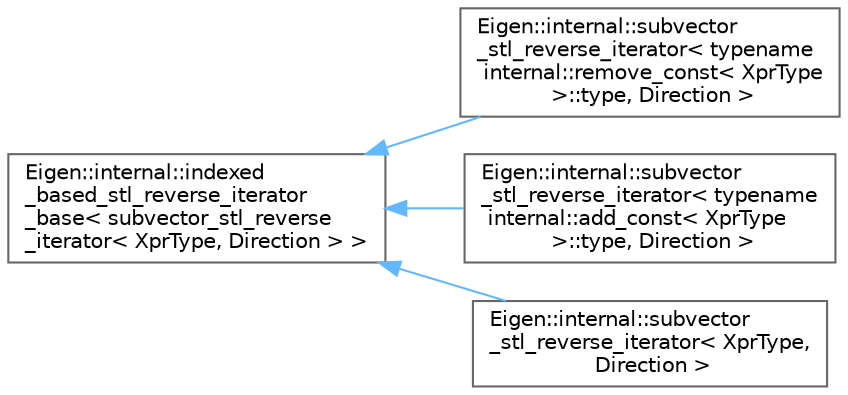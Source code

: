digraph "Graphical Class Hierarchy"
{
 // LATEX_PDF_SIZE
  bgcolor="transparent";
  edge [fontname=Helvetica,fontsize=10,labelfontname=Helvetica,labelfontsize=10];
  node [fontname=Helvetica,fontsize=10,shape=box,height=0.2,width=0.4];
  rankdir="LR";
  Node0 [id="Node000000",label="Eigen::internal::indexed\l_based_stl_reverse_iterator\l_base\< subvector_stl_reverse\l_iterator\< XprType, Direction \> \>",height=0.2,width=0.4,color="grey40", fillcolor="white", style="filled",URL="$classEigen_1_1internal_1_1indexed__based__stl__reverse__iterator__base.html",tooltip=" "];
  Node0 -> Node1 [id="edge878_Node000000_Node000001",dir="back",color="steelblue1",style="solid",tooltip=" "];
  Node1 [id="Node000001",label="Eigen::internal::subvector\l_stl_reverse_iterator\< typename\l internal::remove_const\< XprType\l \>::type, Direction \>",height=0.2,width=0.4,color="grey40", fillcolor="white", style="filled",URL="$classEigen_1_1internal_1_1subvector__stl__reverse__iterator.html",tooltip=" "];
  Node0 -> Node2 [id="edge879_Node000000_Node000002",dir="back",color="steelblue1",style="solid",tooltip=" "];
  Node2 [id="Node000002",label="Eigen::internal::subvector\l_stl_reverse_iterator\< typename\l internal::add_const\< XprType\l \>::type, Direction \>",height=0.2,width=0.4,color="grey40", fillcolor="white", style="filled",URL="$classEigen_1_1internal_1_1subvector__stl__reverse__iterator.html",tooltip=" "];
  Node0 -> Node3 [id="edge880_Node000000_Node000003",dir="back",color="steelblue1",style="solid",tooltip=" "];
  Node3 [id="Node000003",label="Eigen::internal::subvector\l_stl_reverse_iterator\< XprType,\l Direction \>",height=0.2,width=0.4,color="grey40", fillcolor="white", style="filled",URL="$classEigen_1_1internal_1_1subvector__stl__reverse__iterator.html",tooltip=" "];
}
